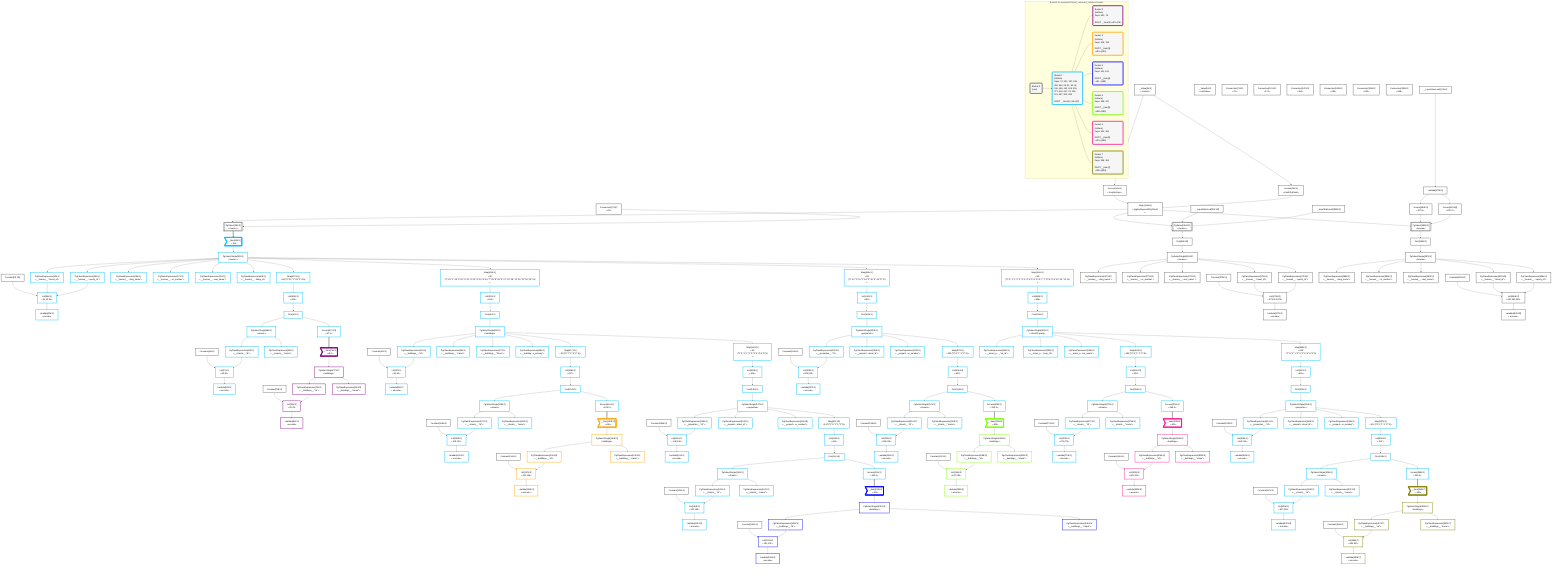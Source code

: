 graph TD
    classDef path fill:#eee,stroke:#000,color:#000
    classDef plan fill:#fff,stroke-width:3px,color:#000
    classDef itemplan fill:#fff,stroke-width:6px,color:#000
    classDef sideeffectplan fill:#f00,stroke-width:6px,color:#000
    classDef bucket fill:#f6f6f6,color:#000,stroke-width:6px,text-align:left


    %% define steps
    __Value3["__Value[3∈0]<br />ᐸcontextᐳ"]:::plan
    __Value5["__Value[5∈0]<br />ᐸrootValueᐳ"]:::plan
    Access24["Access[24∈0]<br />ᐸ3.pgSettingsᐳ"]:::plan
    Access25["Access[25∈0]<br />ᐸ3.withPgClientᐳ"]:::plan
    Object26["Object[26∈0]<br />ᐸ{pgSettings,withPgClient}ᐳ"]:::plan
    Connection27["Connection[27∈0]<br />ᐸ23ᐳ"]:::plan
    PgSelect28[["PgSelect[28∈0]<br />ᐸhousesᐳ"]]:::plan
    __Item29>"__Item[29∈1]<br />ᐸ28ᐳ"]:::itemplan
    PgSelectSingle30["PgSelectSingle[30∈1]<br />ᐸhousesᐳ"]:::plan
    Constant31["Constant[31∈0]"]:::plan
    PgClassExpression32["PgClassExpression[32∈1]<br />ᐸ__houses__.”street_id”ᐳ"]:::plan
    PgClassExpression33["PgClassExpression[33∈1]<br />ᐸ__houses__...operty_id”ᐳ"]:::plan
    List34["List[34∈1]<br />ᐸ31,32,33ᐳ"]:::plan
    Lambda35["Lambda[35∈1]<br />ᐸencodeᐳ"]:::plan
    PgClassExpression36["PgClassExpression[36∈1]<br />ᐸ__houses__...ding_name”ᐳ"]:::plan
    PgClassExpression37["PgClassExpression[37∈1]<br />ᐸ__houses__...or_number”ᐳ"]:::plan
    PgClassExpression38["PgClassExpression[38∈1]<br />ᐸ__houses__...reet_name”ᐳ"]:::plan
    PgClassExpression40["PgClassExpression[40∈1]<br />ᐸ__houses__...ilding_id”ᐳ"]:::plan
    Map422["Map[422∈1]<br />ᐸ30:{”0”:32,”1”:33,”2”:34}ᐳ"]:::plan
    List423["List[423∈1]<br />ᐸ422ᐳ"]:::plan
    First47["First[47∈1]"]:::plan
    PgSelectSingle48["PgSelectSingle[48∈1]<br />ᐸstreetsᐳ"]:::plan
    Constant49["Constant[49∈0]"]:::plan
    PgClassExpression50["PgClassExpression[50∈1]<br />ᐸ__streets__.”id”ᐳ"]:::plan
    List51["List[51∈1]<br />ᐸ49,50ᐳ"]:::plan
    Lambda52["Lambda[52∈1]<br />ᐸencodeᐳ"]:::plan
    PgClassExpression54["PgClassExpression[54∈1]<br />ᐸ__streets__.”name”ᐳ"]:::plan
    Connection74["Connection[74∈0]<br />ᐸ70ᐳ"]:::plan
    Access421["Access[421∈1]<br />ᐸ47.0ᐳ"]:::plan
    __Item76>"__Item[76∈2]<br />ᐸ421ᐳ"]:::itemplan
    PgSelectSingle77["PgSelectSingle[77∈2]<br />ᐸbuildingsᐳ"]:::plan
    Constant78["Constant[78∈0]"]:::plan
    PgClassExpression79["PgClassExpression[79∈2]<br />ᐸ__buildings__.”id”ᐳ"]:::plan
    List80["List[80∈2]<br />ᐸ78,79ᐳ"]:::plan
    Lambda81["Lambda[81∈2]<br />ᐸencodeᐳ"]:::plan
    PgClassExpression83["PgClassExpression[83∈2]<br />ᐸ__buildings__.”name”ᐳ"]:::plan
    Map419["Map[419∈1]<br />ᐸ30:{”0”:18,”1”:19,”2”:20,”3”:21,”4”:22,”5”:23,”6”:24,”7”:25,”8”:26,”9”:27,”10”:28,”11”:29,”12”:30,”13”:31}ᐳ"]:::plan
    List420["List[420∈1]<br />ᐸ419ᐳ"]:::plan
    First89["First[89∈1]"]:::plan
    PgSelectSingle90["PgSelectSingle[90∈1]<br />ᐸbuildingsᐳ"]:::plan
    Constant91["Constant[91∈0]"]:::plan
    PgClassExpression92["PgClassExpression[92∈1]<br />ᐸ__buildings__.”id”ᐳ"]:::plan
    List93["List[93∈1]<br />ᐸ91,92ᐳ"]:::plan
    Lambda94["Lambda[94∈1]<br />ᐸencodeᐳ"]:::plan
    PgClassExpression96["PgClassExpression[96∈1]<br />ᐸ__buildings__.”name”ᐳ"]:::plan
    PgClassExpression97["PgClassExpression[97∈1]<br />ᐸ__buildings__.”floors”ᐳ"]:::plan
    PgClassExpression98["PgClassExpression[98∈1]<br />ᐸ__building...s_primary”ᐳ"]:::plan
    Map417["Map[417∈1]<br />ᐸ90:{”0”:7,”1”:8,”2”:9}ᐳ"]:::plan
    List418["List[418∈1]<br />ᐸ417ᐳ"]:::plan
    First104["First[104∈1]"]:::plan
    PgSelectSingle105["PgSelectSingle[105∈1]<br />ᐸstreetsᐳ"]:::plan
    Constant106["Constant[106∈0]"]:::plan
    PgClassExpression107["PgClassExpression[107∈1]<br />ᐸ__streets__.”id”ᐳ"]:::plan
    List108["List[108∈1]<br />ᐸ106,107ᐳ"]:::plan
    Lambda109["Lambda[109∈1]<br />ᐸencodeᐳ"]:::plan
    PgClassExpression111["PgClassExpression[111∈1]<br />ᐸ__streets__.”name”ᐳ"]:::plan
    Connection131["Connection[131∈0]<br />ᐸ127ᐳ"]:::plan
    Access416["Access[416∈1]<br />ᐸ104.0ᐳ"]:::plan
    __Item133>"__Item[133∈3]<br />ᐸ416ᐳ"]:::itemplan
    PgSelectSingle134["PgSelectSingle[134∈3]<br />ᐸbuildingsᐳ"]:::plan
    Constant135["Constant[135∈0]"]:::plan
    PgClassExpression136["PgClassExpression[136∈3]<br />ᐸ__buildings__.”id”ᐳ"]:::plan
    List137["List[137∈3]<br />ᐸ135,136ᐳ"]:::plan
    Lambda138["Lambda[138∈3]<br />ᐸencodeᐳ"]:::plan
    PgClassExpression140["PgClassExpression[140∈3]<br />ᐸ__buildings__.”name”ᐳ"]:::plan
    Map414["Map[414∈1]<br />ᐸ90:{”0”:0,”1”:1,”2”:2,”3”:3,”4”:4,”5”:5}ᐳ"]:::plan
    List415["List[415∈1]<br />ᐸ414ᐳ"]:::plan
    First146["First[146∈1]"]:::plan
    PgSelectSingle147["PgSelectSingle[147∈1]<br />ᐸpropertiesᐳ"]:::plan
    Constant148["Constant[148∈0]"]:::plan
    PgClassExpression149["PgClassExpression[149∈1]<br />ᐸ__properties__.”id”ᐳ"]:::plan
    List150["List[150∈1]<br />ᐸ148,149ᐳ"]:::plan
    Lambda151["Lambda[151∈1]<br />ᐸencodeᐳ"]:::plan
    PgClassExpression153["PgClassExpression[153∈1]<br />ᐸ__properti...street_id”ᐳ"]:::plan
    PgClassExpression154["PgClassExpression[154∈1]<br />ᐸ__properti...or_number”ᐳ"]:::plan
    Map412["Map[412∈1]<br />ᐸ147:{”0”:0,”1”:1,”2”:2}ᐳ"]:::plan
    List413["List[413∈1]<br />ᐸ412ᐳ"]:::plan
    First160["First[160∈1]"]:::plan
    PgSelectSingle161["PgSelectSingle[161∈1]<br />ᐸstreetsᐳ"]:::plan
    Constant162["Constant[162∈0]"]:::plan
    PgClassExpression163["PgClassExpression[163∈1]<br />ᐸ__streets__.”id”ᐳ"]:::plan
    List164["List[164∈1]<br />ᐸ162,163ᐳ"]:::plan
    Lambda165["Lambda[165∈1]<br />ᐸencodeᐳ"]:::plan
    PgClassExpression167["PgClassExpression[167∈1]<br />ᐸ__streets__.”name”ᐳ"]:::plan
    Connection187["Connection[187∈0]<br />ᐸ183ᐳ"]:::plan
    Access411["Access[411∈1]<br />ᐸ160.0ᐳ"]:::plan
    __Item189>"__Item[189∈4]<br />ᐸ411ᐳ"]:::itemplan
    PgSelectSingle190["PgSelectSingle[190∈4]<br />ᐸbuildingsᐳ"]:::plan
    Constant191["Constant[191∈0]"]:::plan
    PgClassExpression192["PgClassExpression[192∈4]<br />ᐸ__buildings__.”id”ᐳ"]:::plan
    List193["List[193∈4]<br />ᐸ191,192ᐳ"]:::plan
    Lambda194["Lambda[194∈4]<br />ᐸencodeᐳ"]:::plan
    PgClassExpression196["PgClassExpression[196∈4]<br />ᐸ__buildings__.”name”ᐳ"]:::plan
    Map409["Map[409∈1]<br />ᐸ30:{”0”:12,”1”:13,”2”:14,”3”:15,”4”:16,”5”:17}ᐳ"]:::plan
    List410["List[410∈1]<br />ᐸ409ᐳ"]:::plan
    First202["First[202∈1]"]:::plan
    PgSelectSingle203["PgSelectSingle[203∈1]<br />ᐸpropertiesᐳ"]:::plan
    Constant204["Constant[204∈0]"]:::plan
    PgClassExpression205["PgClassExpression[205∈1]<br />ᐸ__properties__.”id”ᐳ"]:::plan
    List206["List[206∈1]<br />ᐸ204,205ᐳ"]:::plan
    Lambda207["Lambda[207∈1]<br />ᐸencodeᐳ"]:::plan
    PgClassExpression209["PgClassExpression[209∈1]<br />ᐸ__properti...street_id”ᐳ"]:::plan
    PgClassExpression210["PgClassExpression[210∈1]<br />ᐸ__properti...or_number”ᐳ"]:::plan
    Map407["Map[407∈1]<br />ᐸ203:{”0”:0,”1”:1,”2”:2}ᐳ"]:::plan
    List408["List[408∈1]<br />ᐸ407ᐳ"]:::plan
    First216["First[216∈1]"]:::plan
    PgSelectSingle217["PgSelectSingle[217∈1]<br />ᐸstreetsᐳ"]:::plan
    Constant218["Constant[218∈0]"]:::plan
    PgClassExpression219["PgClassExpression[219∈1]<br />ᐸ__streets__.”id”ᐳ"]:::plan
    List220["List[220∈1]<br />ᐸ218,219ᐳ"]:::plan
    Lambda221["Lambda[221∈1]<br />ᐸencodeᐳ"]:::plan
    PgClassExpression223["PgClassExpression[223∈1]<br />ᐸ__streets__.”name”ᐳ"]:::plan
    Connection243["Connection[243∈0]<br />ᐸ239ᐳ"]:::plan
    Access406["Access[406∈1]<br />ᐸ216.0ᐳ"]:::plan
    __Item245>"__Item[245∈5]<br />ᐸ406ᐳ"]:::itemplan
    PgSelectSingle246["PgSelectSingle[246∈5]<br />ᐸbuildingsᐳ"]:::plan
    Constant247["Constant[247∈0]"]:::plan
    PgClassExpression248["PgClassExpression[248∈5]<br />ᐸ__buildings__.”id”ᐳ"]:::plan
    List249["List[249∈5]<br />ᐸ247,248ᐳ"]:::plan
    Lambda250["Lambda[250∈5]<br />ᐸencodeᐳ"]:::plan
    PgClassExpression252["PgClassExpression[252∈5]<br />ᐸ__buildings__.”name”ᐳ"]:::plan
    Map404["Map[404∈1]<br />ᐸ30:{”0”:0,”1”:1,”2”:2,”3”:3,”4”:4,”5”:5,”6”:6,”7”:7,”8”:8,”9”:9,”10”:10,”11”:11}ᐳ"]:::plan
    List405["List[405∈1]<br />ᐸ404ᐳ"]:::plan
    First259["First[259∈1]"]:::plan
    PgSelectSingle260["PgSelectSingle[260∈1]<br />ᐸstreetPropertyᐳ"]:::plan
    PgClassExpression261["PgClassExpression[261∈1]<br />ᐸ__street_p..._.”str_id”ᐳ"]:::plan
    PgClassExpression262["PgClassExpression[262∈1]<br />ᐸ__street_p....”prop_id”ᐳ"]:::plan
    PgClassExpression263["PgClassExpression[263∈1]<br />ᐸ__street_p...ent_owner”ᐳ"]:::plan
    Map402["Map[402∈1]<br />ᐸ260:{”0”:6,”1”:7,”2”:8}ᐳ"]:::plan
    List403["List[403∈1]<br />ᐸ402ᐳ"]:::plan
    First269["First[269∈1]"]:::plan
    PgSelectSingle270["PgSelectSingle[270∈1]<br />ᐸstreetsᐳ"]:::plan
    Constant271["Constant[271∈0]"]:::plan
    PgClassExpression272["PgClassExpression[272∈1]<br />ᐸ__streets__.”id”ᐳ"]:::plan
    List273["List[273∈1]<br />ᐸ271,272ᐳ"]:::plan
    Lambda274["Lambda[274∈1]<br />ᐸencodeᐳ"]:::plan
    PgClassExpression276["PgClassExpression[276∈1]<br />ᐸ__streets__.”name”ᐳ"]:::plan
    Connection296["Connection[296∈0]<br />ᐸ292ᐳ"]:::plan
    Access401["Access[401∈1]<br />ᐸ269.0ᐳ"]:::plan
    __Item298>"__Item[298∈6]<br />ᐸ401ᐳ"]:::itemplan
    PgSelectSingle299["PgSelectSingle[299∈6]<br />ᐸbuildingsᐳ"]:::plan
    Constant300["Constant[300∈0]"]:::plan
    PgClassExpression301["PgClassExpression[301∈6]<br />ᐸ__buildings__.”id”ᐳ"]:::plan
    List302["List[302∈6]<br />ᐸ300,301ᐳ"]:::plan
    Lambda303["Lambda[303∈6]<br />ᐸencodeᐳ"]:::plan
    PgClassExpression305["PgClassExpression[305∈6]<br />ᐸ__buildings__.”name”ᐳ"]:::plan
    Map399["Map[399∈1]<br />ᐸ260:{”0”:0,”1”:1,”2”:2,”3”:3,”4”:4,”5”:5}ᐳ"]:::plan
    List400["List[400∈1]<br />ᐸ399ᐳ"]:::plan
    First311["First[311∈1]"]:::plan
    PgSelectSingle312["PgSelectSingle[312∈1]<br />ᐸpropertiesᐳ"]:::plan
    Constant313["Constant[313∈0]"]:::plan
    PgClassExpression314["PgClassExpression[314∈1]<br />ᐸ__properties__.”id”ᐳ"]:::plan
    List315["List[315∈1]<br />ᐸ313,314ᐳ"]:::plan
    Lambda316["Lambda[316∈1]<br />ᐸencodeᐳ"]:::plan
    PgClassExpression318["PgClassExpression[318∈1]<br />ᐸ__properti...street_id”ᐳ"]:::plan
    PgClassExpression319["PgClassExpression[319∈1]<br />ᐸ__properti...or_number”ᐳ"]:::plan
    Map397["Map[397∈1]<br />ᐸ312:{”0”:0,”1”:1,”2”:2}ᐳ"]:::plan
    List398["List[398∈1]<br />ᐸ397ᐳ"]:::plan
    First325["First[325∈1]"]:::plan
    PgSelectSingle326["PgSelectSingle[326∈1]<br />ᐸstreetsᐳ"]:::plan
    Constant327["Constant[327∈0]"]:::plan
    PgClassExpression328["PgClassExpression[328∈1]<br />ᐸ__streets__.”id”ᐳ"]:::plan
    List329["List[329∈1]<br />ᐸ327,328ᐳ"]:::plan
    Lambda330["Lambda[330∈1]<br />ᐸencodeᐳ"]:::plan
    PgClassExpression332["PgClassExpression[332∈1]<br />ᐸ__streets__.”name”ᐳ"]:::plan
    Connection352["Connection[352∈0]<br />ᐸ348ᐳ"]:::plan
    Access396["Access[396∈1]<br />ᐸ325.0ᐳ"]:::plan
    __Item354>"__Item[354∈7]<br />ᐸ396ᐳ"]:::itemplan
    PgSelectSingle355["PgSelectSingle[355∈7]<br />ᐸbuildingsᐳ"]:::plan
    Constant356["Constant[356∈0]"]:::plan
    PgClassExpression357["PgClassExpression[357∈7]<br />ᐸ__buildings__.”id”ᐳ"]:::plan
    List358["List[358∈7]<br />ᐸ356,357ᐳ"]:::plan
    Lambda359["Lambda[359∈7]<br />ᐸencodeᐳ"]:::plan
    PgClassExpression361["PgClassExpression[361∈7]<br />ᐸ__buildings__.”name”ᐳ"]:::plan
    __InputStaticLeaf362["__InputStaticLeaf[362∈0]"]:::plan
    __InputStaticLeaf363["__InputStaticLeaf[363∈0]"]:::plan
    PgSelect364[["PgSelect[364∈0]<br />ᐸhousesᐳ"]]:::plan
    First368["First[368∈0]"]:::plan
    PgSelectSingle369["PgSelectSingle[369∈0]<br />ᐸhousesᐳ"]:::plan
    PgClassExpression370["PgClassExpression[370∈0]<br />ᐸ__houses__...ding_name”ᐳ"]:::plan
    PgClassExpression371["PgClassExpression[371∈0]<br />ᐸ__houses__...or_number”ᐳ"]:::plan
    PgClassExpression372["PgClassExpression[372∈0]<br />ᐸ__houses__...reet_name”ᐳ"]:::plan
    Constant373["Constant[373∈0]"]:::plan
    PgClassExpression374["PgClassExpression[374∈0]<br />ᐸ__houses__.”street_id”ᐳ"]:::plan
    PgClassExpression375["PgClassExpression[375∈0]<br />ᐸ__houses__...operty_id”ᐳ"]:::plan
    List376["List[376∈0]<br />ᐸ373,374,375ᐳ"]:::plan
    Lambda377["Lambda[377∈0]<br />ᐸencodeᐳ"]:::plan
    __InputStaticLeaf378["__InputStaticLeaf[378∈0]"]:::plan
    Lambda379["Lambda[379∈0]"]:::plan
    Access380["Access[380∈0]<br />ᐸ379.1ᐳ"]:::plan
    Access381["Access[381∈0]<br />ᐸ379.2ᐳ"]:::plan
    PgSelect382[["PgSelect[382∈0]<br />ᐸhousesᐳ"]]:::plan
    First386["First[386∈0]"]:::plan
    PgSelectSingle387["PgSelectSingle[387∈0]<br />ᐸhousesᐳ"]:::plan
    PgClassExpression388["PgClassExpression[388∈0]<br />ᐸ__houses__...ding_name”ᐳ"]:::plan
    PgClassExpression389["PgClassExpression[389∈0]<br />ᐸ__houses__...or_number”ᐳ"]:::plan
    PgClassExpression390["PgClassExpression[390∈0]<br />ᐸ__houses__...reet_name”ᐳ"]:::plan
    Constant391["Constant[391∈0]"]:::plan
    PgClassExpression392["PgClassExpression[392∈0]<br />ᐸ__houses__.”street_id”ᐳ"]:::plan
    PgClassExpression393["PgClassExpression[393∈0]<br />ᐸ__houses__...operty_id”ᐳ"]:::plan
    List394["List[394∈0]<br />ᐸ391,392,393ᐳ"]:::plan
    Lambda395["Lambda[395∈0]<br />ᐸencodeᐳ"]:::plan

    %% plan dependencies
    __Value3 --> Access24
    __Value3 --> Access25
    Access24 & Access25 --> Object26
    Object26 & Connection27 --> PgSelect28
    PgSelect28 ==> __Item29
    __Item29 --> PgSelectSingle30
    PgSelectSingle30 --> PgClassExpression32
    PgSelectSingle30 --> PgClassExpression33
    Constant31 & PgClassExpression32 & PgClassExpression33 --> List34
    List34 --> Lambda35
    PgSelectSingle30 --> PgClassExpression36
    PgSelectSingle30 --> PgClassExpression37
    PgSelectSingle30 --> PgClassExpression38
    PgSelectSingle30 --> PgClassExpression40
    PgSelectSingle30 --> Map422
    Map422 --> List423
    List423 --> First47
    First47 --> PgSelectSingle48
    PgSelectSingle48 --> PgClassExpression50
    Constant49 & PgClassExpression50 --> List51
    List51 --> Lambda52
    PgSelectSingle48 --> PgClassExpression54
    First47 --> Access421
    Access421 ==> __Item76
    __Item76 --> PgSelectSingle77
    PgSelectSingle77 --> PgClassExpression79
    Constant78 & PgClassExpression79 --> List80
    List80 --> Lambda81
    PgSelectSingle77 --> PgClassExpression83
    PgSelectSingle30 --> Map419
    Map419 --> List420
    List420 --> First89
    First89 --> PgSelectSingle90
    PgSelectSingle90 --> PgClassExpression92
    Constant91 & PgClassExpression92 --> List93
    List93 --> Lambda94
    PgSelectSingle90 --> PgClassExpression96
    PgSelectSingle90 --> PgClassExpression97
    PgSelectSingle90 --> PgClassExpression98
    PgSelectSingle90 --> Map417
    Map417 --> List418
    List418 --> First104
    First104 --> PgSelectSingle105
    PgSelectSingle105 --> PgClassExpression107
    Constant106 & PgClassExpression107 --> List108
    List108 --> Lambda109
    PgSelectSingle105 --> PgClassExpression111
    First104 --> Access416
    Access416 ==> __Item133
    __Item133 --> PgSelectSingle134
    PgSelectSingle134 --> PgClassExpression136
    Constant135 & PgClassExpression136 --> List137
    List137 --> Lambda138
    PgSelectSingle134 --> PgClassExpression140
    PgSelectSingle90 --> Map414
    Map414 --> List415
    List415 --> First146
    First146 --> PgSelectSingle147
    PgSelectSingle147 --> PgClassExpression149
    Constant148 & PgClassExpression149 --> List150
    List150 --> Lambda151
    PgSelectSingle147 --> PgClassExpression153
    PgSelectSingle147 --> PgClassExpression154
    PgSelectSingle147 --> Map412
    Map412 --> List413
    List413 --> First160
    First160 --> PgSelectSingle161
    PgSelectSingle161 --> PgClassExpression163
    Constant162 & PgClassExpression163 --> List164
    List164 --> Lambda165
    PgSelectSingle161 --> PgClassExpression167
    First160 --> Access411
    Access411 ==> __Item189
    __Item189 --> PgSelectSingle190
    PgSelectSingle190 --> PgClassExpression192
    Constant191 & PgClassExpression192 --> List193
    List193 --> Lambda194
    PgSelectSingle190 --> PgClassExpression196
    PgSelectSingle30 --> Map409
    Map409 --> List410
    List410 --> First202
    First202 --> PgSelectSingle203
    PgSelectSingle203 --> PgClassExpression205
    Constant204 & PgClassExpression205 --> List206
    List206 --> Lambda207
    PgSelectSingle203 --> PgClassExpression209
    PgSelectSingle203 --> PgClassExpression210
    PgSelectSingle203 --> Map407
    Map407 --> List408
    List408 --> First216
    First216 --> PgSelectSingle217
    PgSelectSingle217 --> PgClassExpression219
    Constant218 & PgClassExpression219 --> List220
    List220 --> Lambda221
    PgSelectSingle217 --> PgClassExpression223
    First216 --> Access406
    Access406 ==> __Item245
    __Item245 --> PgSelectSingle246
    PgSelectSingle246 --> PgClassExpression248
    Constant247 & PgClassExpression248 --> List249
    List249 --> Lambda250
    PgSelectSingle246 --> PgClassExpression252
    PgSelectSingle30 --> Map404
    Map404 --> List405
    List405 --> First259
    First259 --> PgSelectSingle260
    PgSelectSingle260 --> PgClassExpression261
    PgSelectSingle260 --> PgClassExpression262
    PgSelectSingle260 --> PgClassExpression263
    PgSelectSingle260 --> Map402
    Map402 --> List403
    List403 --> First269
    First269 --> PgSelectSingle270
    PgSelectSingle270 --> PgClassExpression272
    Constant271 & PgClassExpression272 --> List273
    List273 --> Lambda274
    PgSelectSingle270 --> PgClassExpression276
    First269 --> Access401
    Access401 ==> __Item298
    __Item298 --> PgSelectSingle299
    PgSelectSingle299 --> PgClassExpression301
    Constant300 & PgClassExpression301 --> List302
    List302 --> Lambda303
    PgSelectSingle299 --> PgClassExpression305
    PgSelectSingle260 --> Map399
    Map399 --> List400
    List400 --> First311
    First311 --> PgSelectSingle312
    PgSelectSingle312 --> PgClassExpression314
    Constant313 & PgClassExpression314 --> List315
    List315 --> Lambda316
    PgSelectSingle312 --> PgClassExpression318
    PgSelectSingle312 --> PgClassExpression319
    PgSelectSingle312 --> Map397
    Map397 --> List398
    List398 --> First325
    First325 --> PgSelectSingle326
    PgSelectSingle326 --> PgClassExpression328
    Constant327 & PgClassExpression328 --> List329
    List329 --> Lambda330
    PgSelectSingle326 --> PgClassExpression332
    First325 --> Access396
    Access396 ==> __Item354
    __Item354 --> PgSelectSingle355
    PgSelectSingle355 --> PgClassExpression357
    Constant356 & PgClassExpression357 --> List358
    List358 --> Lambda359
    PgSelectSingle355 --> PgClassExpression361
    Object26 & __InputStaticLeaf362 & __InputStaticLeaf363 --> PgSelect364
    PgSelect364 --> First368
    First368 --> PgSelectSingle369
    PgSelectSingle369 --> PgClassExpression370
    PgSelectSingle369 --> PgClassExpression371
    PgSelectSingle369 --> PgClassExpression372
    PgSelectSingle369 --> PgClassExpression374
    PgSelectSingle369 --> PgClassExpression375
    Constant373 & PgClassExpression374 & PgClassExpression375 --> List376
    List376 --> Lambda377
    __InputStaticLeaf378 --> Lambda379
    Lambda379 --> Access380
    Lambda379 --> Access381
    Object26 & Access380 & Access381 --> PgSelect382
    PgSelect382 --> First386
    First386 --> PgSelectSingle387
    PgSelectSingle387 --> PgClassExpression388
    PgSelectSingle387 --> PgClassExpression389
    PgSelectSingle387 --> PgClassExpression390
    PgSelectSingle387 --> PgClassExpression392
    PgSelectSingle387 --> PgClassExpression393
    Constant391 & PgClassExpression392 & PgClassExpression393 --> List394
    List394 --> Lambda395

    %% plan-to-path relationships

    subgraph "Buckets for queries/v4/smart_comment_relations.houses"
    Bucket0("Bucket 0<br />(root)"):::bucket
    classDef bucket0 stroke:#696969
    class Bucket0,__Value3,__Value5,Access24,Access25,Object26,Connection27,PgSelect28,Constant31,Constant49,Connection74,Constant78,Constant91,Constant106,Connection131,Constant135,Constant148,Constant162,Connection187,Constant191,Constant204,Constant218,Connection243,Constant247,Constant271,Connection296,Constant300,Constant313,Constant327,Connection352,Constant356,__InputStaticLeaf362,__InputStaticLeaf363,PgSelect364,First368,PgSelectSingle369,PgClassExpression370,PgClassExpression371,PgClassExpression372,Constant373,PgClassExpression374,PgClassExpression375,List376,Lambda377,__InputStaticLeaf378,Lambda379,Access380,Access381,PgSelect382,First386,PgSelectSingle387,PgClassExpression388,PgClassExpression389,PgClassExpression390,Constant391,PgClassExpression392,PgClassExpression393,List394,Lambda395 bucket0
    Bucket1("Bucket 1<br />(listItem)<br />Deps: 74, 131, 187, 243, 296, 352, 28, 31, 49, 91, 106, 148, 162, 204, 218, 271, 313, 327, 78, 135, 191, 247, 300, 356<br /><br />ROOT __Item{1}ᐸ28ᐳ[29]"):::bucket
    classDef bucket1 stroke:#00bfff
    class Bucket1,__Item29,PgSelectSingle30,PgClassExpression32,PgClassExpression33,List34,Lambda35,PgClassExpression36,PgClassExpression37,PgClassExpression38,PgClassExpression40,First47,PgSelectSingle48,PgClassExpression50,List51,Lambda52,PgClassExpression54,First89,PgSelectSingle90,PgClassExpression92,List93,Lambda94,PgClassExpression96,PgClassExpression97,PgClassExpression98,First104,PgSelectSingle105,PgClassExpression107,List108,Lambda109,PgClassExpression111,First146,PgSelectSingle147,PgClassExpression149,List150,Lambda151,PgClassExpression153,PgClassExpression154,First160,PgSelectSingle161,PgClassExpression163,List164,Lambda165,PgClassExpression167,First202,PgSelectSingle203,PgClassExpression205,List206,Lambda207,PgClassExpression209,PgClassExpression210,First216,PgSelectSingle217,PgClassExpression219,List220,Lambda221,PgClassExpression223,First259,PgSelectSingle260,PgClassExpression261,PgClassExpression262,PgClassExpression263,First269,PgSelectSingle270,PgClassExpression272,List273,Lambda274,PgClassExpression276,First311,PgSelectSingle312,PgClassExpression314,List315,Lambda316,PgClassExpression318,PgClassExpression319,First325,PgSelectSingle326,PgClassExpression328,List329,Lambda330,PgClassExpression332,Access396,Map397,List398,Map399,List400,Access401,Map402,List403,Map404,List405,Access406,Map407,List408,Map409,List410,Access411,Map412,List413,Map414,List415,Access416,Map417,List418,Map419,List420,Access421,Map422,List423 bucket1
    Bucket2("Bucket 2<br />(listItem)<br />Deps: 421, 78<br /><br />ROOT __Item{2}ᐸ421ᐳ[76]"):::bucket
    classDef bucket2 stroke:#7f007f
    class Bucket2,__Item76,PgSelectSingle77,PgClassExpression79,List80,Lambda81,PgClassExpression83 bucket2
    Bucket3("Bucket 3<br />(listItem)<br />Deps: 416, 135<br /><br />ROOT __Item{3}ᐸ416ᐳ[133]"):::bucket
    classDef bucket3 stroke:#ffa500
    class Bucket3,__Item133,PgSelectSingle134,PgClassExpression136,List137,Lambda138,PgClassExpression140 bucket3
    Bucket4("Bucket 4<br />(listItem)<br />Deps: 411, 191<br /><br />ROOT __Item{4}ᐸ411ᐳ[189]"):::bucket
    classDef bucket4 stroke:#0000ff
    class Bucket4,__Item189,PgSelectSingle190,PgClassExpression192,List193,Lambda194,PgClassExpression196 bucket4
    Bucket5("Bucket 5<br />(listItem)<br />Deps: 406, 247<br /><br />ROOT __Item{5}ᐸ406ᐳ[245]"):::bucket
    classDef bucket5 stroke:#7fff00
    class Bucket5,__Item245,PgSelectSingle246,PgClassExpression248,List249,Lambda250,PgClassExpression252 bucket5
    Bucket6("Bucket 6<br />(listItem)<br />Deps: 401, 300<br /><br />ROOT __Item{6}ᐸ401ᐳ[298]"):::bucket
    classDef bucket6 stroke:#ff1493
    class Bucket6,__Item298,PgSelectSingle299,PgClassExpression301,List302,Lambda303,PgClassExpression305 bucket6
    Bucket7("Bucket 7<br />(listItem)<br />Deps: 396, 356<br /><br />ROOT __Item{7}ᐸ396ᐳ[354]"):::bucket
    classDef bucket7 stroke:#808000
    class Bucket7,__Item354,PgSelectSingle355,PgClassExpression357,List358,Lambda359,PgClassExpression361 bucket7
    Bucket0 --> Bucket1
    Bucket1 --> Bucket2 & Bucket3 & Bucket4 & Bucket5 & Bucket6 & Bucket7
    end